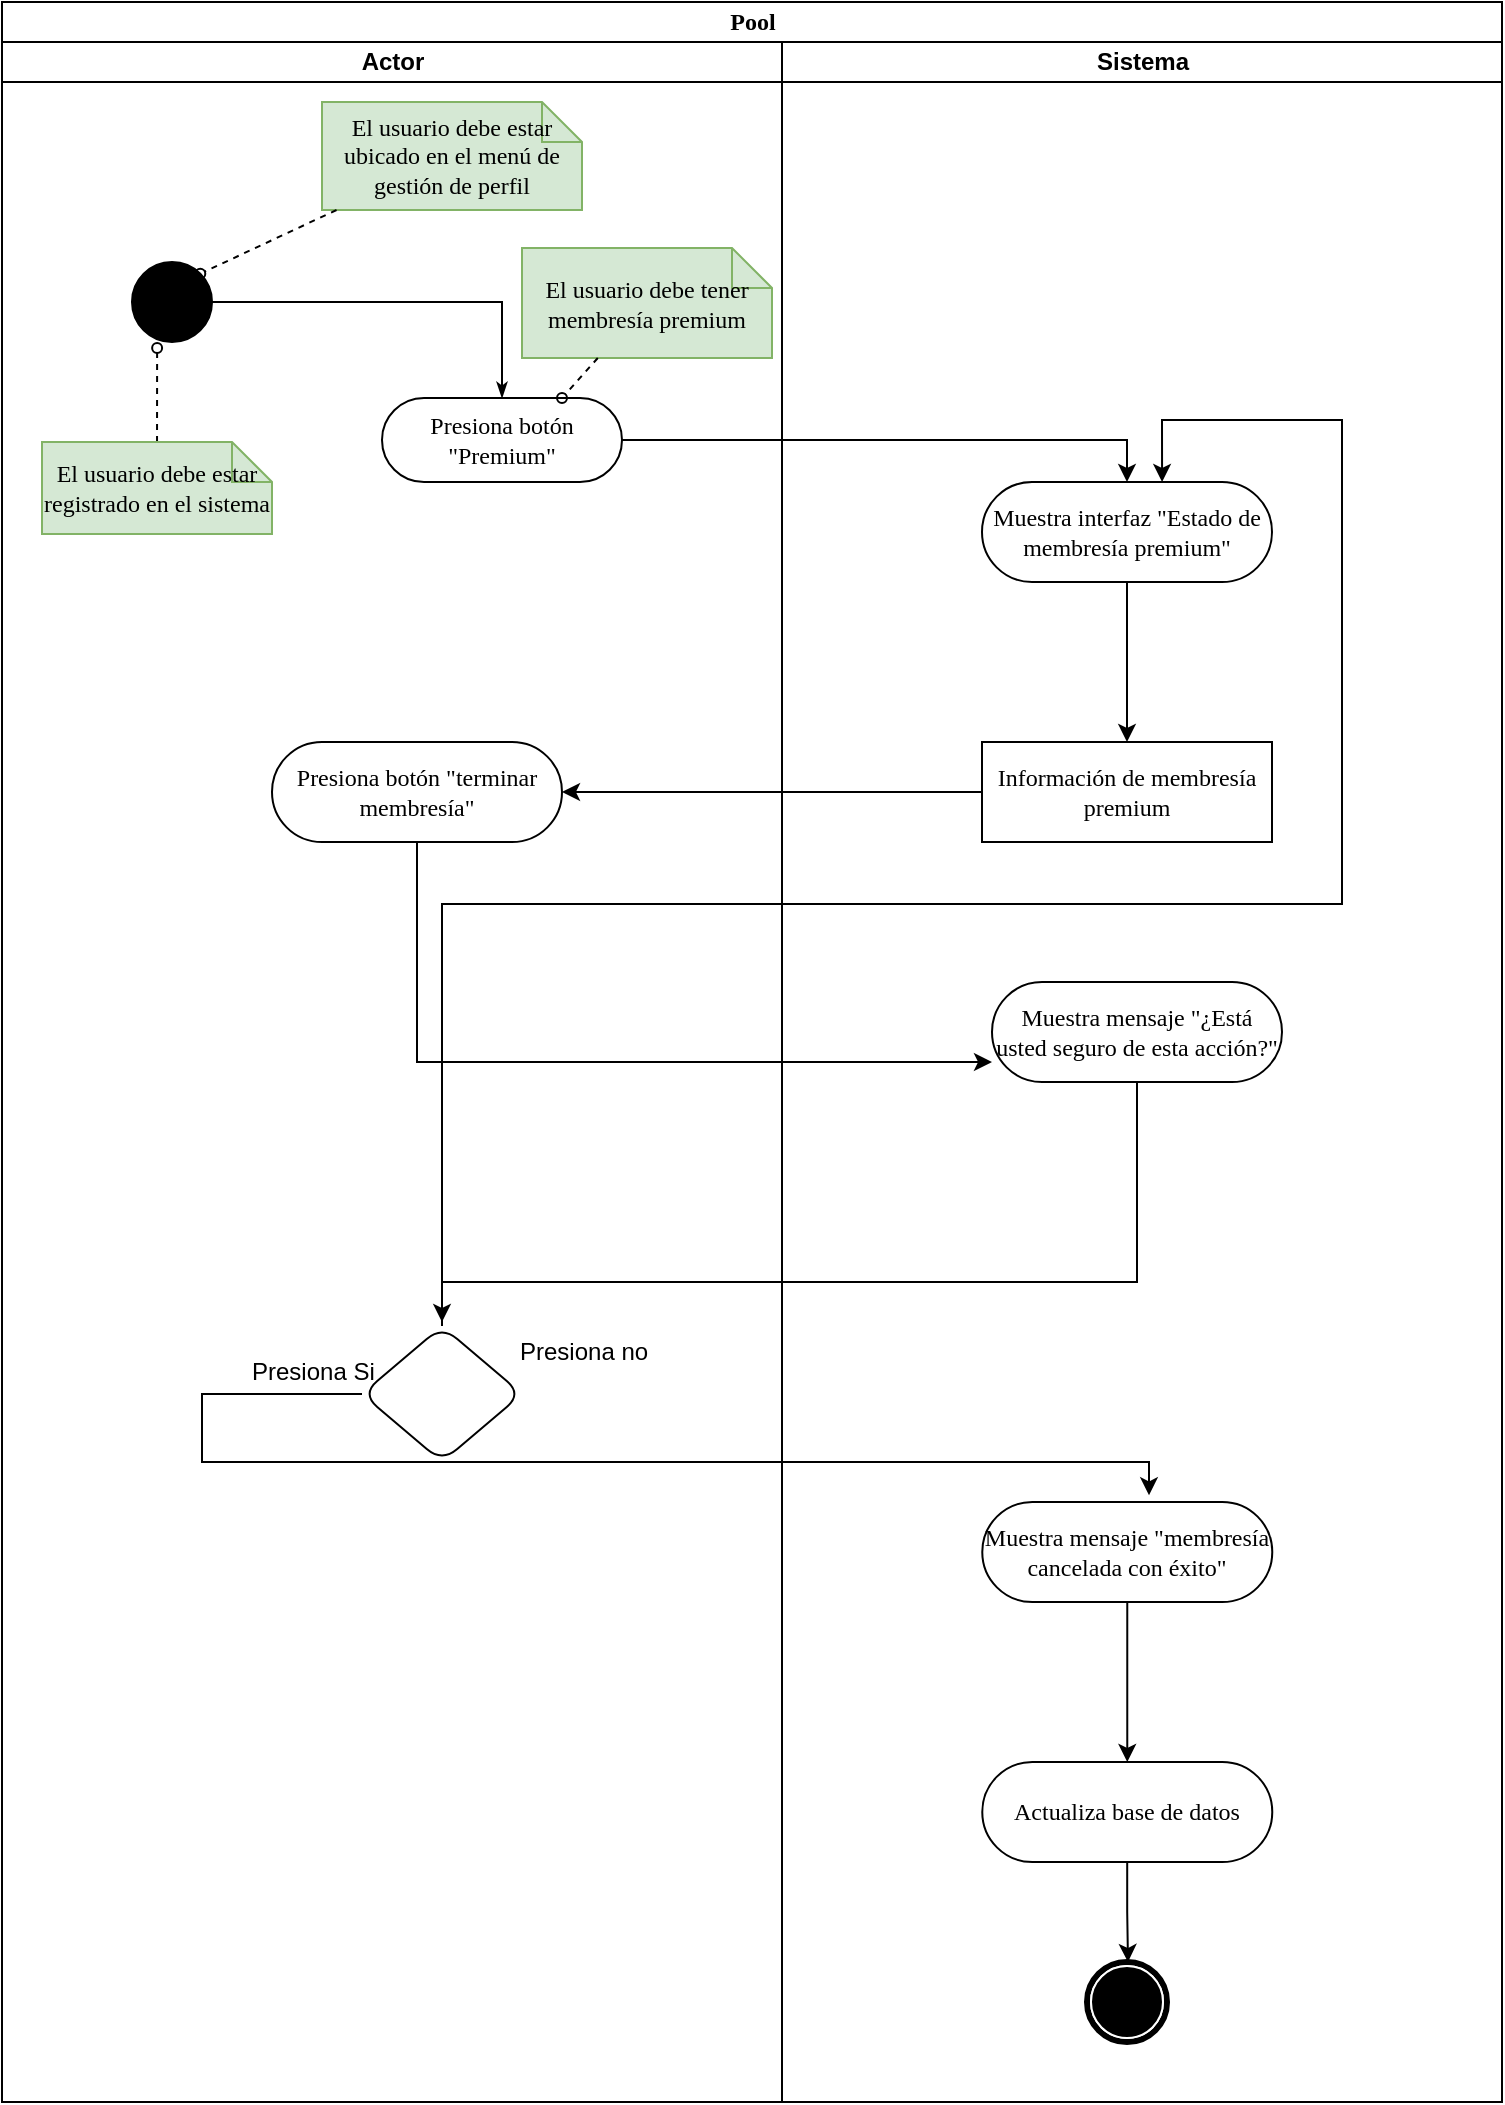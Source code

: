 <mxfile version="10.8.0" type="github"><diagram name="Page-1" id="0783ab3e-0a74-02c8-0abd-f7b4e66b4bec"><mxGraphModel dx="680" dy="396" grid="1" gridSize="10" guides="1" tooltips="1" connect="1" arrows="1" fold="1" page="1" pageScale="1" pageWidth="850" pageHeight="1100" background="#ffffff" math="0" shadow="0"><root><mxCell id="0"/><mxCell id="1" parent="0"/><mxCell id="1c1d494c118603dd-1" value="Pool" style="swimlane;html=1;childLayout=stackLayout;startSize=20;rounded=0;shadow=0;comic=0;labelBackgroundColor=none;strokeColor=#000000;strokeWidth=1;fillColor=#ffffff;fontFamily=Verdana;fontSize=12;fontColor=#000000;align=center;" parent="1" vertex="1"><mxGeometry x="40" y="20" width="750" height="1050" as="geometry"/></mxCell><mxCell id="1c1d494c118603dd-2" value="Actor" style="swimlane;html=1;startSize=20;" parent="1c1d494c118603dd-1" vertex="1"><mxGeometry y="20" width="390" height="1030" as="geometry"/></mxCell><mxCell id="1c1d494c118603dd-46" style="edgeStyle=none;rounded=0;html=1;labelBackgroundColor=none;startArrow=none;startFill=0;startSize=5;endArrow=oval;endFill=0;endSize=5;jettySize=auto;orthogonalLoop=1;strokeColor=#000000;strokeWidth=1;fontFamily=Verdana;fontSize=12;fontColor=#000000;dashed=1;entryX=0.314;entryY=1.075;entryDx=0;entryDy=0;entryPerimeter=0;" parent="1c1d494c118603dd-2" source="1c1d494c118603dd-21" target="60571a20871a0731-4" edge="1"><mxGeometry relative="1" as="geometry"/></mxCell><mxCell id="1c1d494c118603dd-21" value="El usuario debe estar registrado en el sistema" style="shape=note;whiteSpace=wrap;html=1;rounded=0;shadow=0;comic=0;labelBackgroundColor=none;strokeColor=#82b366;strokeWidth=1;fillColor=#d5e8d4;fontFamily=Verdana;fontSize=12;align=center;size=20;" parent="1c1d494c118603dd-2" vertex="1"><mxGeometry x="20" y="200" width="115" height="46" as="geometry"/></mxCell><mxCell id="60571a20871a0731-4" value="" style="ellipse;whiteSpace=wrap;html=1;rounded=0;shadow=0;comic=0;labelBackgroundColor=none;strokeColor=#000000;strokeWidth=1;fillColor=#000000;fontFamily=Verdana;fontSize=12;fontColor=#000000;align=center;" parent="1c1d494c118603dd-2" vertex="1"><mxGeometry x="65" y="110" width="40" height="40" as="geometry"/></mxCell><mxCell id="1c1d494c118603dd-20" value="El usuario debe estar ubicado en el menú de gestión de perfil" style="shape=note;whiteSpace=wrap;html=1;rounded=0;shadow=0;comic=0;labelBackgroundColor=none;strokeColor=#82b366;strokeWidth=1;fillColor=#d5e8d4;fontFamily=Verdana;fontSize=12;align=center;size=20;" parent="1c1d494c118603dd-2" vertex="1"><mxGeometry x="160" y="30" width="130" height="54" as="geometry"/></mxCell><mxCell id="1c1d494c118603dd-48" style="edgeStyle=none;rounded=0;html=1;dashed=1;labelBackgroundColor=none;startArrow=none;startFill=0;startSize=5;endArrow=oval;endFill=0;endSize=5;jettySize=auto;orthogonalLoop=1;strokeColor=#000000;strokeWidth=1;fontFamily=Verdana;fontSize=12;fontColor=#000000;entryX=1;entryY=0;entryDx=0;entryDy=0;" parent="1c1d494c118603dd-2" source="1c1d494c118603dd-20" target="60571a20871a0731-4" edge="1"><mxGeometry relative="1" as="geometry"/></mxCell><mxCell id="60571a20871a0731-8" value="Presiona botón &quot;Premium&quot;" style="rounded=1;whiteSpace=wrap;html=1;shadow=0;comic=0;labelBackgroundColor=none;strokeColor=#000000;strokeWidth=1;fillColor=#ffffff;fontFamily=Verdana;fontSize=12;fontColor=#000000;align=center;arcSize=50;" parent="1c1d494c118603dd-2" vertex="1"><mxGeometry x="190" y="178" width="120" height="42" as="geometry"/></mxCell><mxCell id="1c1d494c118603dd-27" style="edgeStyle=orthogonalEdgeStyle;rounded=0;html=1;labelBackgroundColor=none;startArrow=none;startFill=0;startSize=5;endArrow=classicThin;endFill=1;endSize=5;jettySize=auto;orthogonalLoop=1;strokeColor=#000000;strokeWidth=1;fontFamily=Verdana;fontSize=12;fontColor=#000000;" parent="1c1d494c118603dd-2" source="60571a20871a0731-4" target="60571a20871a0731-8" edge="1"><mxGeometry relative="1" as="geometry"/></mxCell><mxCell id="1c1d494c118603dd-22" value="El usuario debe tener membresía premium" style="shape=note;whiteSpace=wrap;html=1;rounded=0;shadow=0;comic=0;labelBackgroundColor=none;strokeColor=#82b366;strokeWidth=1;fillColor=#d5e8d4;fontFamily=Verdana;fontSize=12;align=center;size=20;" parent="1c1d494c118603dd-2" vertex="1"><mxGeometry x="260" y="103" width="125" height="55" as="geometry"/></mxCell><mxCell id="1c1d494c118603dd-50" style="edgeStyle=none;rounded=0;html=1;dashed=1;labelBackgroundColor=none;startArrow=none;startFill=0;startSize=5;endArrow=oval;endFill=0;endSize=5;jettySize=auto;orthogonalLoop=1;strokeColor=#000000;strokeWidth=1;fontFamily=Verdana;fontSize=12;fontColor=#000000;entryX=0.75;entryY=0;entryDx=0;entryDy=0;" parent="1c1d494c118603dd-2" source="1c1d494c118603dd-22" target="60571a20871a0731-8" edge="1"><mxGeometry relative="1" as="geometry"/></mxCell><mxCell id="q1w-V3aTZT9FNFC2tqF6-7" value="Presiona botón &quot;terminar membresía&quot;" style="rounded=1;whiteSpace=wrap;html=1;shadow=0;comic=0;labelBackgroundColor=none;strokeColor=#000000;strokeWidth=1;fillColor=#ffffff;fontFamily=Verdana;fontSize=12;fontColor=#000000;align=center;arcSize=50;" vertex="1" parent="1c1d494c118603dd-2"><mxGeometry x="135" y="350" width="145" height="50" as="geometry"/></mxCell><mxCell id="q1w-V3aTZT9FNFC2tqF6-13" value="" style="rhombus;whiteSpace=wrap;html=1;rounded=1;" vertex="1" parent="1c1d494c118603dd-2"><mxGeometry x="180" y="642" width="80" height="68" as="geometry"/></mxCell><mxCell id="q1w-V3aTZT9FNFC2tqF6-24" value="Presiona no" style="text;html=1;resizable=0;points=[];autosize=1;align=left;verticalAlign=top;spacingTop=-4;" vertex="1" parent="1c1d494c118603dd-2"><mxGeometry x="256.5" y="645" width="80" height="20" as="geometry"/></mxCell><mxCell id="1c1d494c118603dd-4" value="Sistema" style="swimlane;html=1;startSize=20;" parent="1c1d494c118603dd-1" vertex="1"><mxGeometry x="390" y="20" width="360" height="1030" as="geometry"/></mxCell><mxCell id="60571a20871a0731-5" value="" style="shape=mxgraph.bpmn.shape;html=1;verticalLabelPosition=bottom;labelBackgroundColor=#ffffff;verticalAlign=top;perimeter=ellipsePerimeter;outline=end;symbol=terminate;rounded=0;shadow=0;comic=0;strokeColor=#000000;strokeWidth=1;fillColor=#ffffff;fontFamily=Verdana;fontSize=12;fontColor=#000000;align=center;" parent="1c1d494c118603dd-4" vertex="1"><mxGeometry x="152.5" y="960" width="40" height="40" as="geometry"/></mxCell><mxCell id="q1w-V3aTZT9FNFC2tqF6-6" value="" style="edgeStyle=orthogonalEdgeStyle;rounded=0;orthogonalLoop=1;jettySize=auto;html=1;" edge="1" parent="1c1d494c118603dd-4" source="q1w-V3aTZT9FNFC2tqF6-4" target="q1w-V3aTZT9FNFC2tqF6-5"><mxGeometry relative="1" as="geometry"/></mxCell><mxCell id="q1w-V3aTZT9FNFC2tqF6-4" value="Muestra interfaz &quot;Estado de membresía premium&quot;" style="rounded=1;whiteSpace=wrap;html=1;shadow=0;comic=0;labelBackgroundColor=none;strokeColor=#000000;strokeWidth=1;fillColor=#ffffff;fontFamily=Verdana;fontSize=12;fontColor=#000000;align=center;arcSize=50;" vertex="1" parent="1c1d494c118603dd-4"><mxGeometry x="100" y="220" width="145" height="50" as="geometry"/></mxCell><mxCell id="q1w-V3aTZT9FNFC2tqF6-5" value="Información de membresía premium" style="rounded=0;whiteSpace=wrap;html=1;shadow=0;comic=0;labelBackgroundColor=none;strokeColor=#000000;strokeWidth=1;fillColor=#ffffff;fontFamily=Verdana;fontSize=12;fontColor=#000000;align=center;arcSize=50;" vertex="1" parent="1c1d494c118603dd-4"><mxGeometry x="100" y="350" width="145" height="50" as="geometry"/></mxCell><mxCell id="q1w-V3aTZT9FNFC2tqF6-9" value="Muestra mensaje &quot;¿Está usted seguro de esta acción?&quot;" style="rounded=1;whiteSpace=wrap;html=1;shadow=0;comic=0;labelBackgroundColor=none;strokeColor=#000000;strokeWidth=1;fillColor=#ffffff;fontFamily=Verdana;fontSize=12;fontColor=#000000;align=center;arcSize=50;" vertex="1" parent="1c1d494c118603dd-4"><mxGeometry x="105" y="470" width="145" height="50" as="geometry"/></mxCell><mxCell id="q1w-V3aTZT9FNFC2tqF6-19" value="" style="edgeStyle=orthogonalEdgeStyle;rounded=0;orthogonalLoop=1;jettySize=auto;html=1;" edge="1" parent="1c1d494c118603dd-4" source="q1w-V3aTZT9FNFC2tqF6-17" target="q1w-V3aTZT9FNFC2tqF6-18"><mxGeometry relative="1" as="geometry"/></mxCell><mxCell id="q1w-V3aTZT9FNFC2tqF6-17" value="Muestra mensaje &quot;membresía cancelada con éxito&quot;" style="rounded=1;whiteSpace=wrap;html=1;shadow=0;comic=0;labelBackgroundColor=none;strokeColor=#000000;strokeWidth=1;fillColor=#ffffff;fontFamily=Verdana;fontSize=12;fontColor=#000000;align=center;arcSize=50;" vertex="1" parent="1c1d494c118603dd-4"><mxGeometry x="100.136" y="730" width="145" height="50" as="geometry"/></mxCell><mxCell id="q1w-V3aTZT9FNFC2tqF6-21" value="" style="edgeStyle=orthogonalEdgeStyle;rounded=0;orthogonalLoop=1;jettySize=auto;html=1;" edge="1" parent="1c1d494c118603dd-4" source="q1w-V3aTZT9FNFC2tqF6-18"><mxGeometry relative="1" as="geometry"><mxPoint x="173" y="960" as="targetPoint"/></mxGeometry></mxCell><mxCell id="q1w-V3aTZT9FNFC2tqF6-18" value="Actualiza base de datos" style="rounded=1;whiteSpace=wrap;html=1;shadow=0;comic=0;labelBackgroundColor=none;strokeColor=#000000;strokeWidth=1;fillColor=#ffffff;fontFamily=Verdana;fontSize=12;fontColor=#000000;align=center;arcSize=50;" vertex="1" parent="1c1d494c118603dd-4"><mxGeometry x="100.136" y="860" width="145" height="50" as="geometry"/></mxCell><mxCell id="q1w-V3aTZT9FNFC2tqF6-3" value="" style="edgeStyle=orthogonalEdgeStyle;rounded=0;orthogonalLoop=1;jettySize=auto;html=1;entryX=0.5;entryY=0;entryDx=0;entryDy=0;" edge="1" parent="1c1d494c118603dd-1" source="60571a20871a0731-8" target="q1w-V3aTZT9FNFC2tqF6-4"><mxGeometry relative="1" as="geometry"><mxPoint x="510" y="219" as="targetPoint"/><Array as="points"><mxPoint x="563" y="219"/></Array></mxGeometry></mxCell><mxCell id="q1w-V3aTZT9FNFC2tqF6-8" value="" style="edgeStyle=orthogonalEdgeStyle;rounded=0;orthogonalLoop=1;jettySize=auto;html=1;" edge="1" parent="1c1d494c118603dd-1" source="q1w-V3aTZT9FNFC2tqF6-5" target="q1w-V3aTZT9FNFC2tqF6-7"><mxGeometry relative="1" as="geometry"/></mxCell><mxCell id="q1w-V3aTZT9FNFC2tqF6-10" value="" style="edgeStyle=orthogonalEdgeStyle;rounded=0;orthogonalLoop=1;jettySize=auto;html=1;" edge="1" parent="1c1d494c118603dd-1" source="q1w-V3aTZT9FNFC2tqF6-7" target="q1w-V3aTZT9FNFC2tqF6-9"><mxGeometry relative="1" as="geometry"><Array as="points"><mxPoint x="208" y="530"/></Array></mxGeometry></mxCell><mxCell id="q1w-V3aTZT9FNFC2tqF6-12" value="" style="edgeStyle=orthogonalEdgeStyle;rounded=0;orthogonalLoop=1;jettySize=auto;html=1;" edge="1" parent="1c1d494c118603dd-1" source="q1w-V3aTZT9FNFC2tqF6-9"><mxGeometry relative="1" as="geometry"><mxPoint x="220" y="660" as="targetPoint"/><Array as="points"><mxPoint x="568" y="640"/></Array></mxGeometry></mxCell><mxCell id="q1w-V3aTZT9FNFC2tqF6-15" value="" style="edgeStyle=orthogonalEdgeStyle;rounded=0;orthogonalLoop=1;jettySize=auto;html=1;entryX=0.575;entryY=-0.067;entryDx=0;entryDy=0;entryPerimeter=0;" edge="1" parent="1c1d494c118603dd-1" source="q1w-V3aTZT9FNFC2tqF6-13" target="q1w-V3aTZT9FNFC2tqF6-17"><mxGeometry relative="1" as="geometry"><mxPoint x="100" y="730" as="targetPoint"/><Array as="points"><mxPoint x="100" y="696"/><mxPoint x="100" y="730"/><mxPoint x="574" y="730"/></Array></mxGeometry></mxCell><mxCell id="q1w-V3aTZT9FNFC2tqF6-23" value="" style="edgeStyle=orthogonalEdgeStyle;rounded=0;orthogonalLoop=1;jettySize=auto;html=1;entryX=0.621;entryY=0;entryDx=0;entryDy=0;entryPerimeter=0;" edge="1" parent="1c1d494c118603dd-1" source="q1w-V3aTZT9FNFC2tqF6-13" target="q1w-V3aTZT9FNFC2tqF6-4"><mxGeometry relative="1" as="geometry"><mxPoint x="690" y="90" as="targetPoint"/><Array as="points"><mxPoint x="220" y="451"/><mxPoint x="670" y="451"/><mxPoint x="670" y="209"/><mxPoint x="580" y="209"/></Array></mxGeometry></mxCell><mxCell id="q1w-V3aTZT9FNFC2tqF6-16" value="Presiona Si" style="text;html=1;resizable=0;points=[];autosize=1;align=left;verticalAlign=top;spacingTop=-4;" vertex="1" parent="1"><mxGeometry x="163" y="695" width="80" height="20" as="geometry"/></mxCell></root></mxGraphModel></diagram></mxfile>